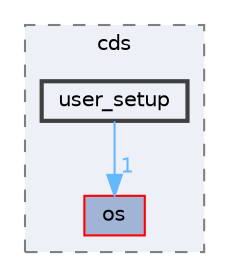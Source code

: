 digraph "external/libcds/cds/user_setup"
{
 // LATEX_PDF_SIZE
  bgcolor="transparent";
  edge [fontname=Helvetica,fontsize=10,labelfontname=Helvetica,labelfontsize=10];
  node [fontname=Helvetica,fontsize=10,shape=box,height=0.2,width=0.4];
  compound=true
  subgraph clusterdir_fcf032bbf40cb4a20f944ac15896063c {
    graph [ bgcolor="#edf0f7", pencolor="grey50", label="cds", fontname=Helvetica,fontsize=10 style="filled,dashed", URL="dir_fcf032bbf40cb4a20f944ac15896063c.html",tooltip=""]
  dir_edfad5caf0e18ec13d00c1955d84d358 [label="os", fillcolor="#a2b4d6", color="red", style="filled", URL="dir_edfad5caf0e18ec13d00c1955d84d358.html",tooltip=""];
  dir_598dee483888c85e6e689ea332e58022 [label="user_setup", fillcolor="#edf0f7", color="grey25", style="filled,bold", URL="dir_598dee483888c85e6e689ea332e58022.html",tooltip=""];
  }
  dir_598dee483888c85e6e689ea332e58022->dir_edfad5caf0e18ec13d00c1955d84d358 [headlabel="1", labeldistance=1.5 headhref="dir_000892_000527.html" href="dir_000892_000527.html" color="steelblue1" fontcolor="steelblue1"];
}
